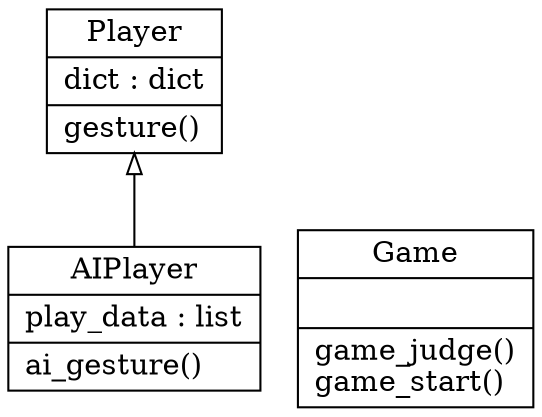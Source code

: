 digraph "classes_Pyreverse" {
charset="utf-8"
rankdir=BT
"0" [label="{AIPlayer|play_data : list\l|ai_gesture()\l}", shape="record"];
"1" [label="{Game|\l|game_judge()\lgame_start()\l}", shape="record"];
"2" [label="{Player|dict : dict\l|gesture()\l}", shape="record"];
"0" -> "2" [arrowhead="empty", arrowtail="none"];
}
